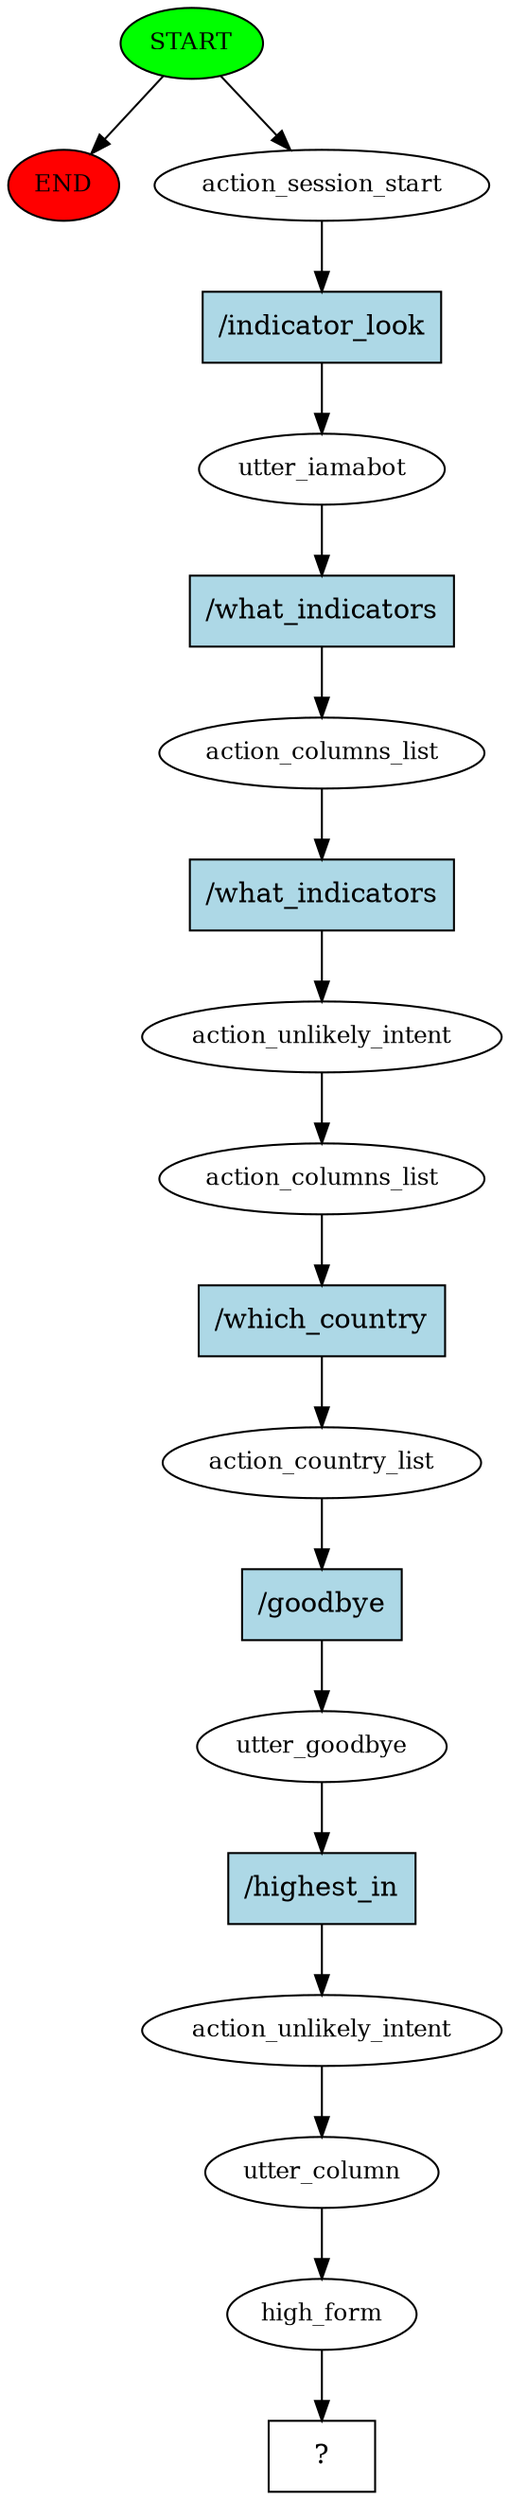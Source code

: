digraph  {
0 [class="start active", fillcolor=green, fontsize=12, label=START, style=filled];
"-1" [class=end, fillcolor=red, fontsize=12, label=END, style=filled];
1 [class=active, fontsize=12, label=action_session_start];
2 [class=active, fontsize=12, label=utter_iamabot];
3 [class=active, fontsize=12, label=action_columns_list];
4 [class=active, fontsize=12, label=action_unlikely_intent];
5 [class=active, fontsize=12, label=action_columns_list];
6 [class=active, fontsize=12, label=action_country_list];
7 [class=active, fontsize=12, label=utter_goodbye];
8 [class=active, fontsize=12, label=action_unlikely_intent];
9 [class=active, fontsize=12, label=utter_column];
10 [class=active, fontsize=12, label=high_form];
11 [class="intent dashed active", label="  ?  ", shape=rect];
12 [class="intent active", fillcolor=lightblue, label="/indicator_look", shape=rect, style=filled];
13 [class="intent active", fillcolor=lightblue, label="/what_indicators", shape=rect, style=filled];
14 [class="intent active", fillcolor=lightblue, label="/what_indicators", shape=rect, style=filled];
15 [class="intent active", fillcolor=lightblue, label="/which_country", shape=rect, style=filled];
16 [class="intent active", fillcolor=lightblue, label="/goodbye", shape=rect, style=filled];
17 [class="intent active", fillcolor=lightblue, label="/highest_in", shape=rect, style=filled];
0 -> "-1"  [class="", key=NONE, label=""];
0 -> 1  [class=active, key=NONE, label=""];
1 -> 12  [class=active, key=0];
2 -> 13  [class=active, key=0];
3 -> 14  [class=active, key=0];
4 -> 5  [class=active, key=NONE, label=""];
5 -> 15  [class=active, key=0];
6 -> 16  [class=active, key=0];
7 -> 17  [class=active, key=0];
8 -> 9  [class=active, key=NONE, label=""];
9 -> 10  [class=active, key=NONE, label=""];
10 -> 11  [class=active, key=NONE, label=""];
12 -> 2  [class=active, key=0];
13 -> 3  [class=active, key=0];
14 -> 4  [class=active, key=0];
15 -> 6  [class=active, key=0];
16 -> 7  [class=active, key=0];
17 -> 8  [class=active, key=0];
}
